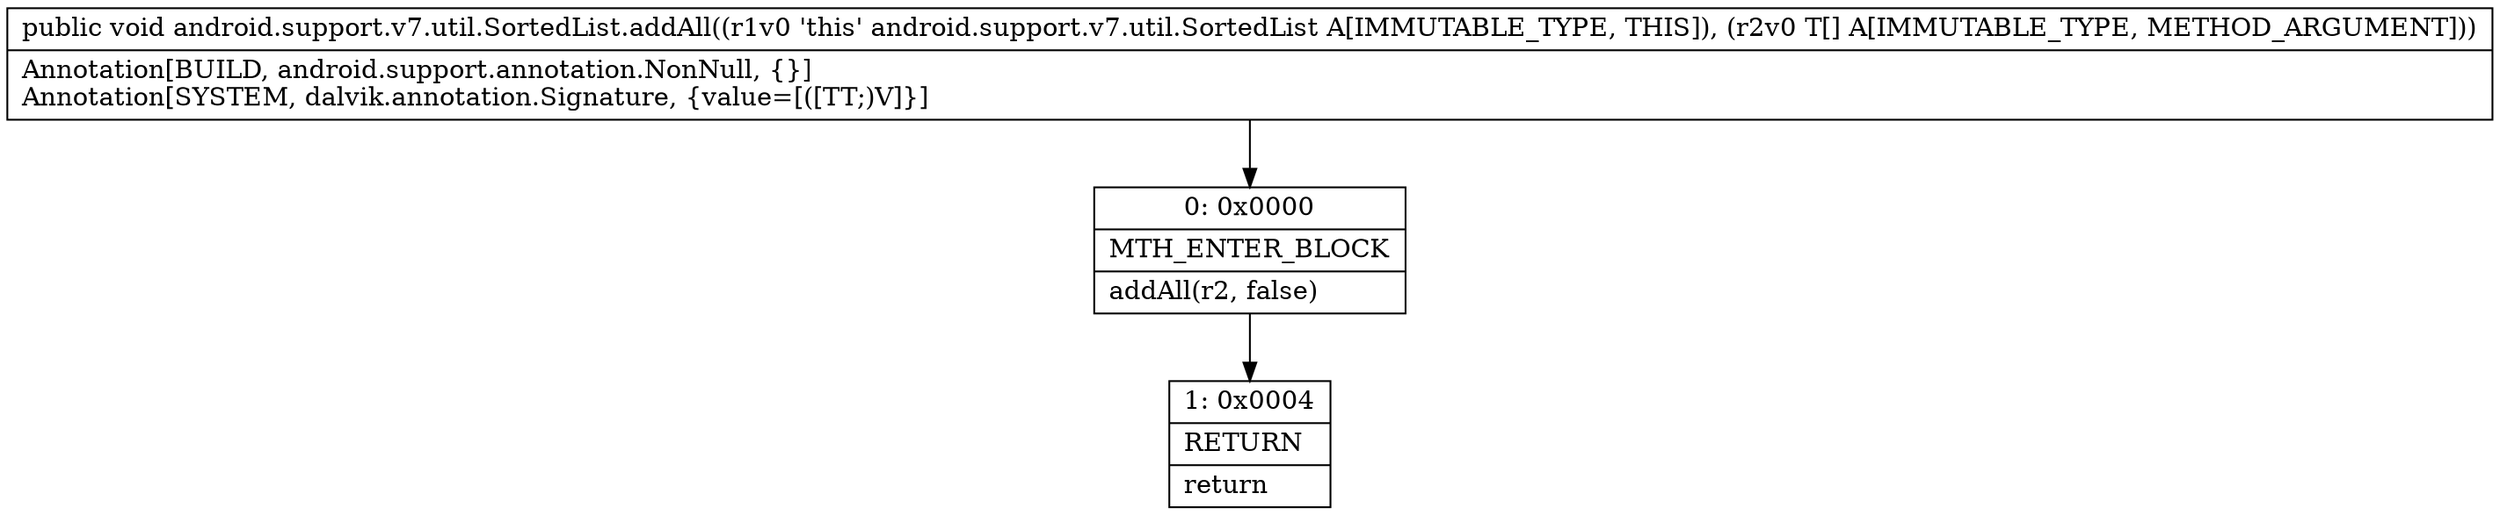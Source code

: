digraph "CFG forandroid.support.v7.util.SortedList.addAll([Ljava\/lang\/Object;)V" {
Node_0 [shape=record,label="{0\:\ 0x0000|MTH_ENTER_BLOCK\l|addAll(r2, false)\l}"];
Node_1 [shape=record,label="{1\:\ 0x0004|RETURN\l|return\l}"];
MethodNode[shape=record,label="{public void android.support.v7.util.SortedList.addAll((r1v0 'this' android.support.v7.util.SortedList A[IMMUTABLE_TYPE, THIS]), (r2v0 T[] A[IMMUTABLE_TYPE, METHOD_ARGUMENT]))  | Annotation[BUILD, android.support.annotation.NonNull, \{\}]\lAnnotation[SYSTEM, dalvik.annotation.Signature, \{value=[([TT;)V]\}]\l}"];
MethodNode -> Node_0;
Node_0 -> Node_1;
}

